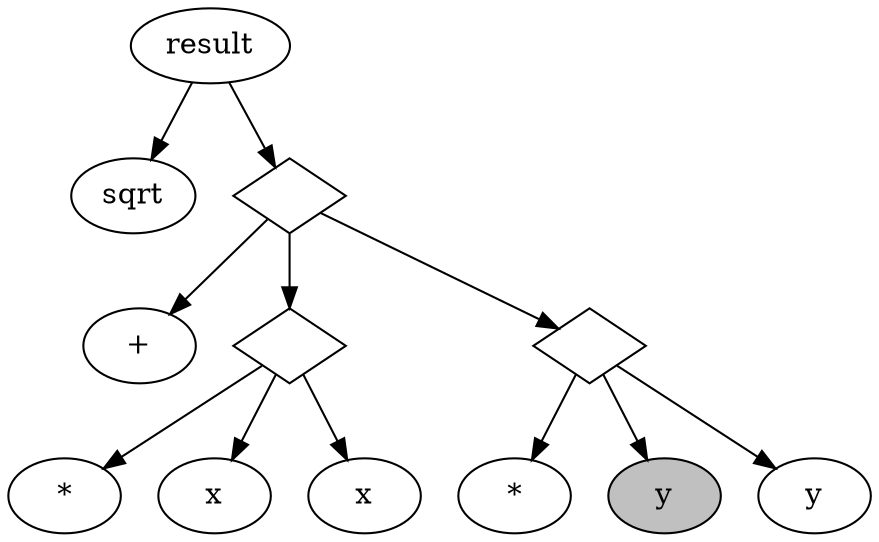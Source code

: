 digraph g {
        node [shape=ellipse];
        result;
        sqrt;
        t1[shape=diamond, label=""];
        plus[label="+"]
        t2[shape=diamond, label=""];
        t3[shape=diamond, label=""];
        mul1[label="*"];
        x1[label="x"];
        x2[label="x"];
        mul2[label="*"];
        y1[label="y", style=filled, fillcolor=gray];
        y2[label="y"];

        result -> sqrt;
        result -> t1;
        t1 -> plus;
        t1 -> t2;
        t1 -> t3;
        t2 -> mul1;
        t2 -> x1;
        t2 -> x2;
        t3 -> mul2;
        t3 -> y1;
        t3 -> y2;
}